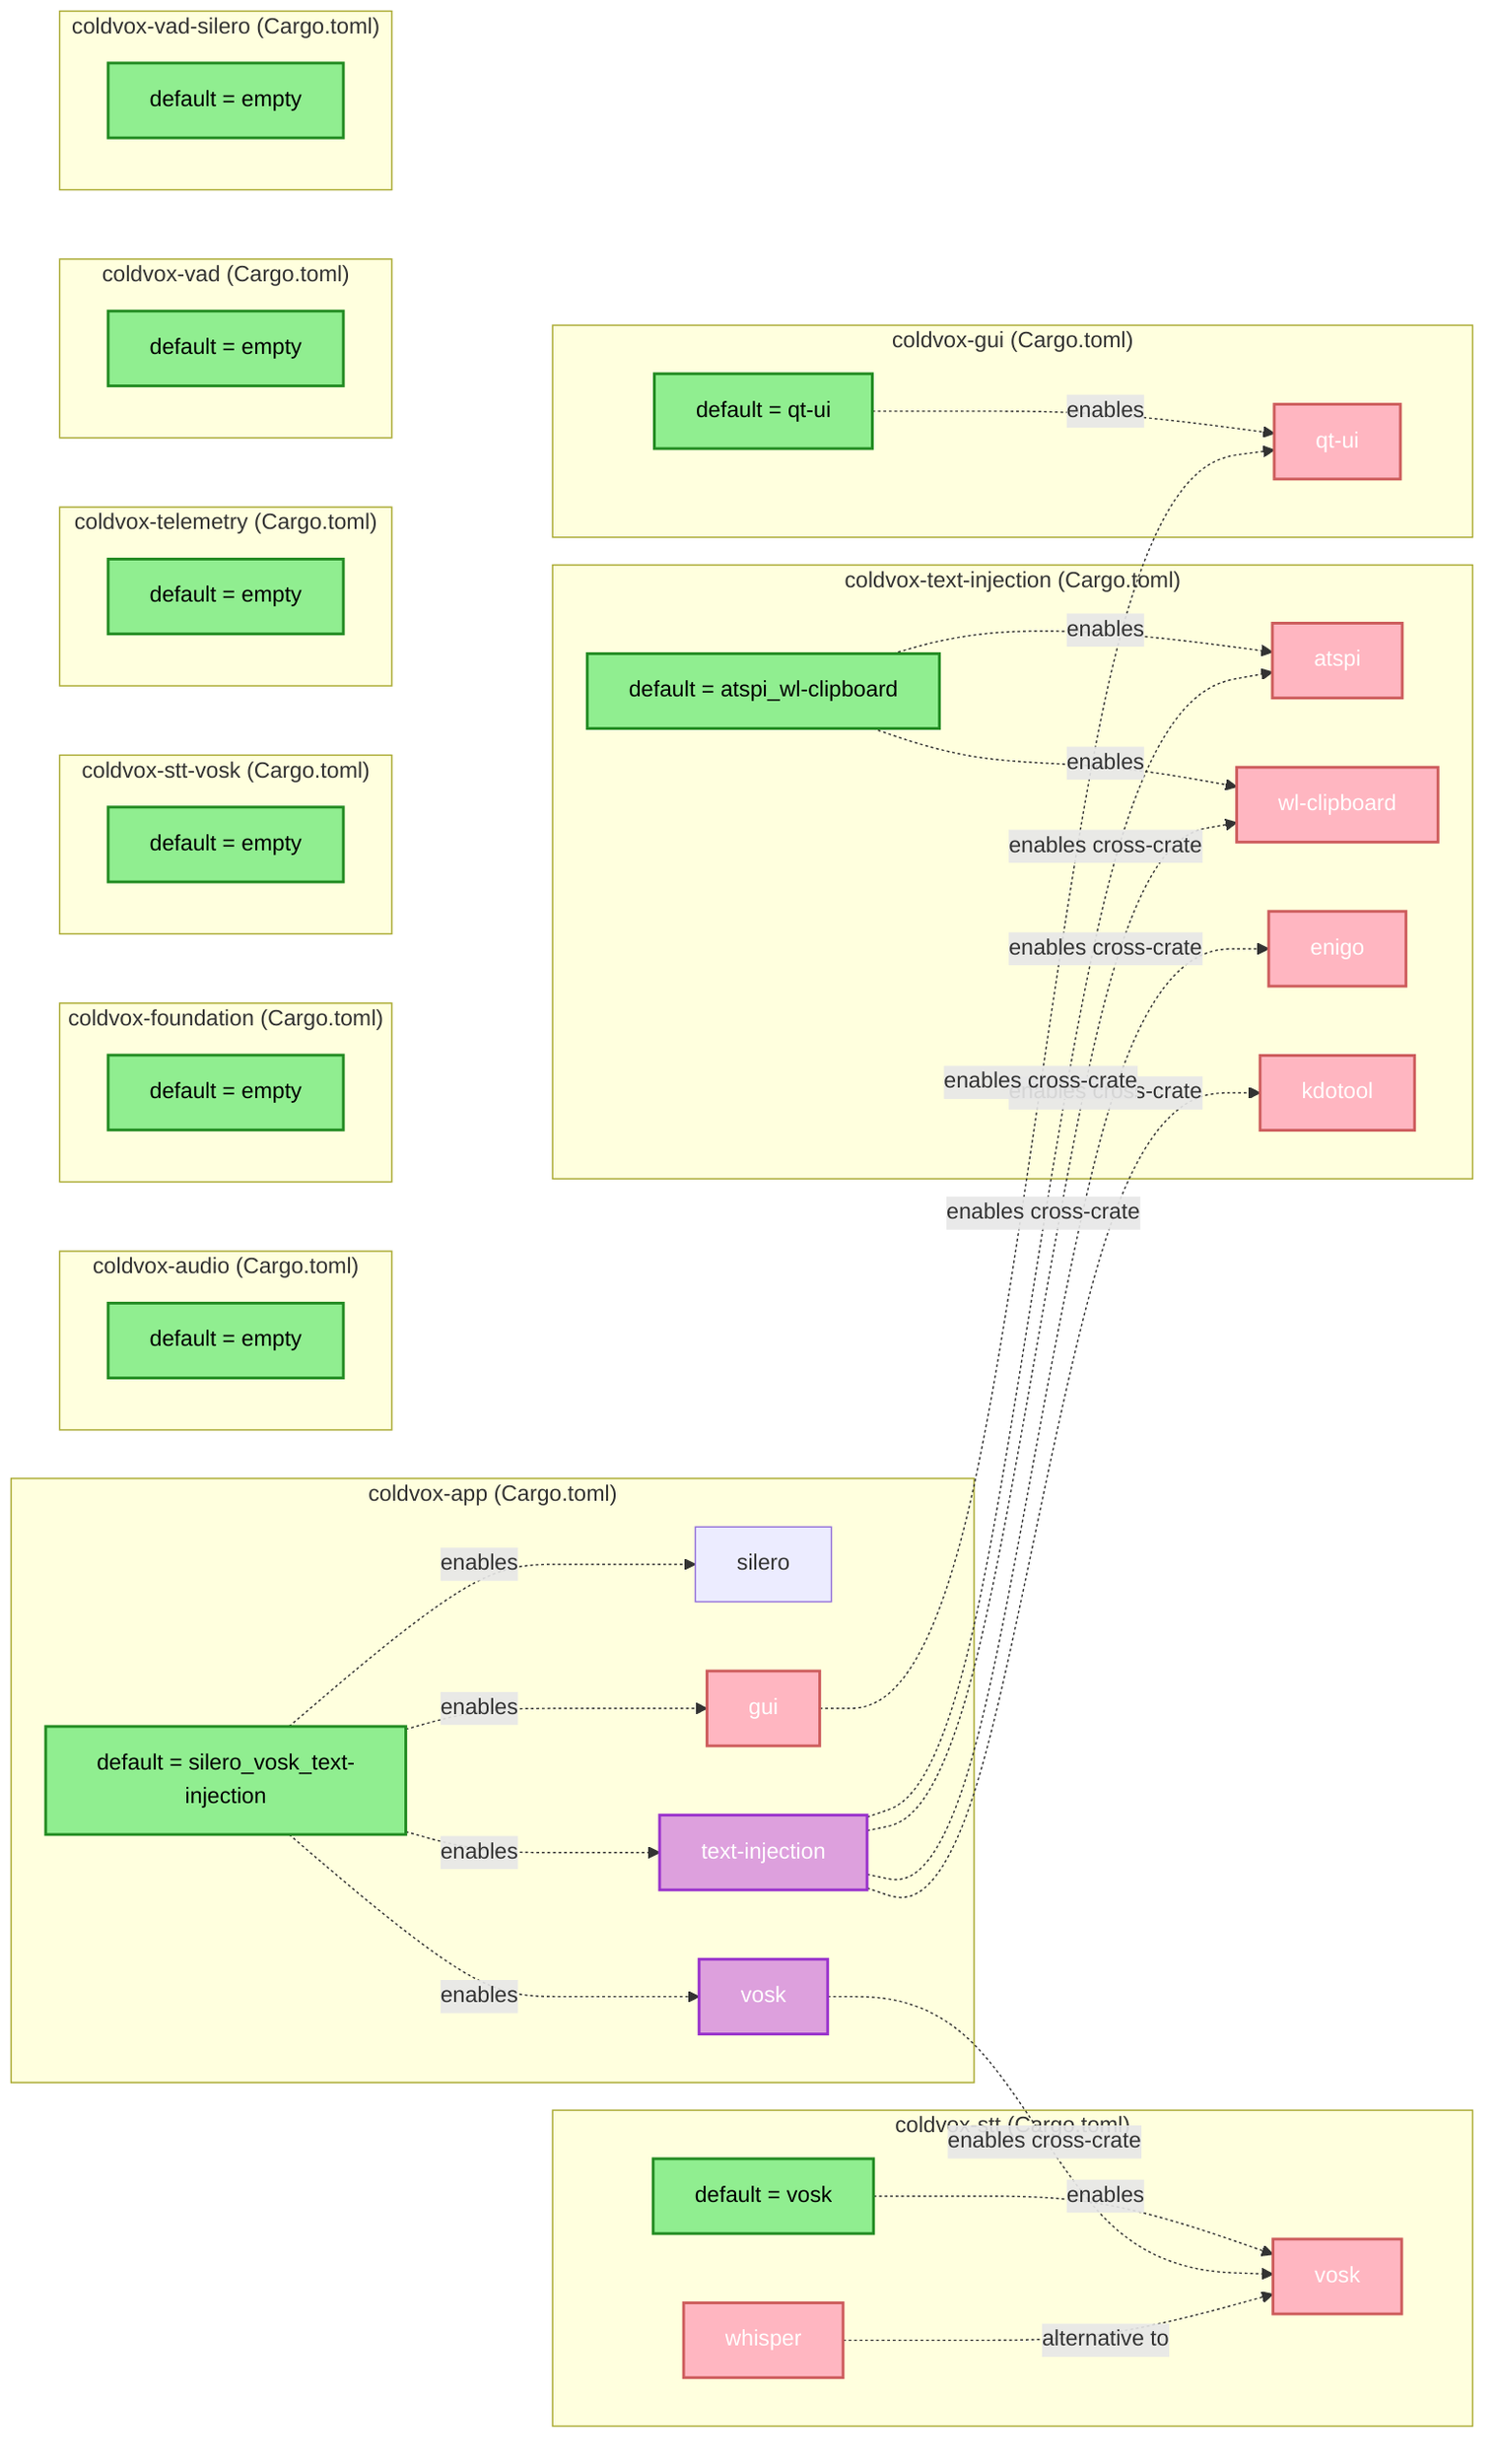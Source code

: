 graph LR
    subgraph "coldvox-app (Cargo.toml)"
        F_APP_SILERO[silero]:::default
        F_APP_VOSK[vosk]:::optional
        F_APP_TEXT_INJECTION[text-injection]:::optional
        F_APP_GUI[gui]:::optional
        F_APP_DEFAULT[default = silero_vosk_text-injection]:::default
    end

    subgraph "coldvox-audio (Cargo.toml)"
        F_AUDIO_DEFAULT[default = empty]:::default
    end

    subgraph "coldvox-foundation (Cargo.toml)"
        F_FOUNDATION_DEFAULT[default = empty]:::default
    end

    subgraph "coldvox-stt (Cargo.toml)"
        F_STT_VOSK[vosk]:::optional
        F_STT_WHISPER[whisper]:::optional
        F_STT_DEFAULT[default = vosk]:::default
    end

    subgraph "coldvox-stt-vosk (Cargo.toml)"
        F_STT_VOSK_DEFAULT[default = empty]:::default
    end

    subgraph "coldvox-telemetry (Cargo.toml)"
        F_TELEMETRY_DEFAULT[default = empty]:::default
    end

    subgraph "coldvox-text-injection (Cargo.toml)"
        F_TEXT_ATSPI[atspi]:::optional
        F_TEXT_WL_CLIPBOARD[wl-clipboard]:::optional
        F_TEXT_ENIGO[enigo]:::optional
        F_TEXT_KDOTOOL[kdotool]:::optional
        F_TEXT_DEFAULT[default = atspi_wl-clipboard]:::default
    end

    subgraph "coldvox-vad (Cargo.toml)"
        F_VAD_DEFAULT[default = empty]:::default
    end

    subgraph "coldvox-vad-silero (Cargo.toml)"
        F_VAD_SILERO_DEFAULT[default = empty]:::default
    end

    subgraph "coldvox-gui (Cargo.toml)"
        F_GUI_QT_UI[qt-ui]:::optional
        F_GUI_DEFAULT[default = qt-ui]:::default
    end

    %% Feature Hierarchies and Dependencies
    F_APP_DEFAULT -.->|"enables"| F_APP_SILERO
    F_APP_DEFAULT -.->|"enables"| F_APP_VOSK
    F_APP_DEFAULT -.->|"enables"| F_APP_TEXT_INJECTION
    F_APP_DEFAULT -.->|"enables"| F_APP_GUI
    F_STT_DEFAULT -.->|"enables"| F_STT_VOSK
    F_TEXT_DEFAULT -.->|"enables"| F_TEXT_ATSPI
    F_TEXT_DEFAULT -.->|"enables"| F_TEXT_WL_CLIPBOARD
    F_GUI_DEFAULT -.->|"enables"| F_GUI_QT_UI

    %% Cross-Crate Enablement
    F_APP_VOSK -.->|"enables cross-crate"| F_STT_VOSK
    F_APP_TEXT_INJECTION -.->|"enables cross-crate"| F_TEXT_ATSPI
    F_APP_TEXT_INJECTION -.->|"enables cross-crate"| F_TEXT_WL_CLIPBOARD
    F_APP_TEXT_INJECTION -.->|"enables cross-crate"| F_TEXT_ENIGO
    F_APP_TEXT_INJECTION -.->|"enables cross-crate"| F_TEXT_KDOTOOL
    F_APP_GUI -.->|"enables cross-crate"| F_GUI_QT_UI

    %% Optional Dependencies
    F_STT_WHISPER -.->|"alternative to"| F_STT_VOSK

    classDef default-feature fill:#90EE90,stroke:#228B22,stroke-width:2px,color:#000
    classDef optional-feature fill:#FFB6C1,stroke:#CD5C5C,stroke-width:2px,color:#fff
    classDef cross-crate fill:#DDA0DD,stroke:#9932CC,stroke-width:2px,color:#fff
    classDef hierarchy fill:#98FB98,stroke:#006400,stroke-width:2px,color:#000

    class F_APP_DEFAULT,F_STT_DEFAULT,F_TEXT_DEFAULT,F_GUI_DEFAULT,F_AUDIO_DEFAULT,F_FOUNDATION_DEFAULT,F_TELEMETRY_DEFAULT,F_VAD_DEFAULT,F_VAD_SILERO_DEFAULT,F_STT_VOSK_DEFAULT default-feature
    class F_APP_VOSK,F_APP_GUI,F_STT_VOSK,F_TEXT_ATSPI,F_TEXT_WL_CLIPBOARD,F_TEXT_ENIGO,F_TEXT_KDOTOOL,F_GUI_QT_UI optional-feature
    class F_STT_WHISPER optional-feature
    class F_APP_TEXT_INJECTION,F_APP_VOSK cross-crate